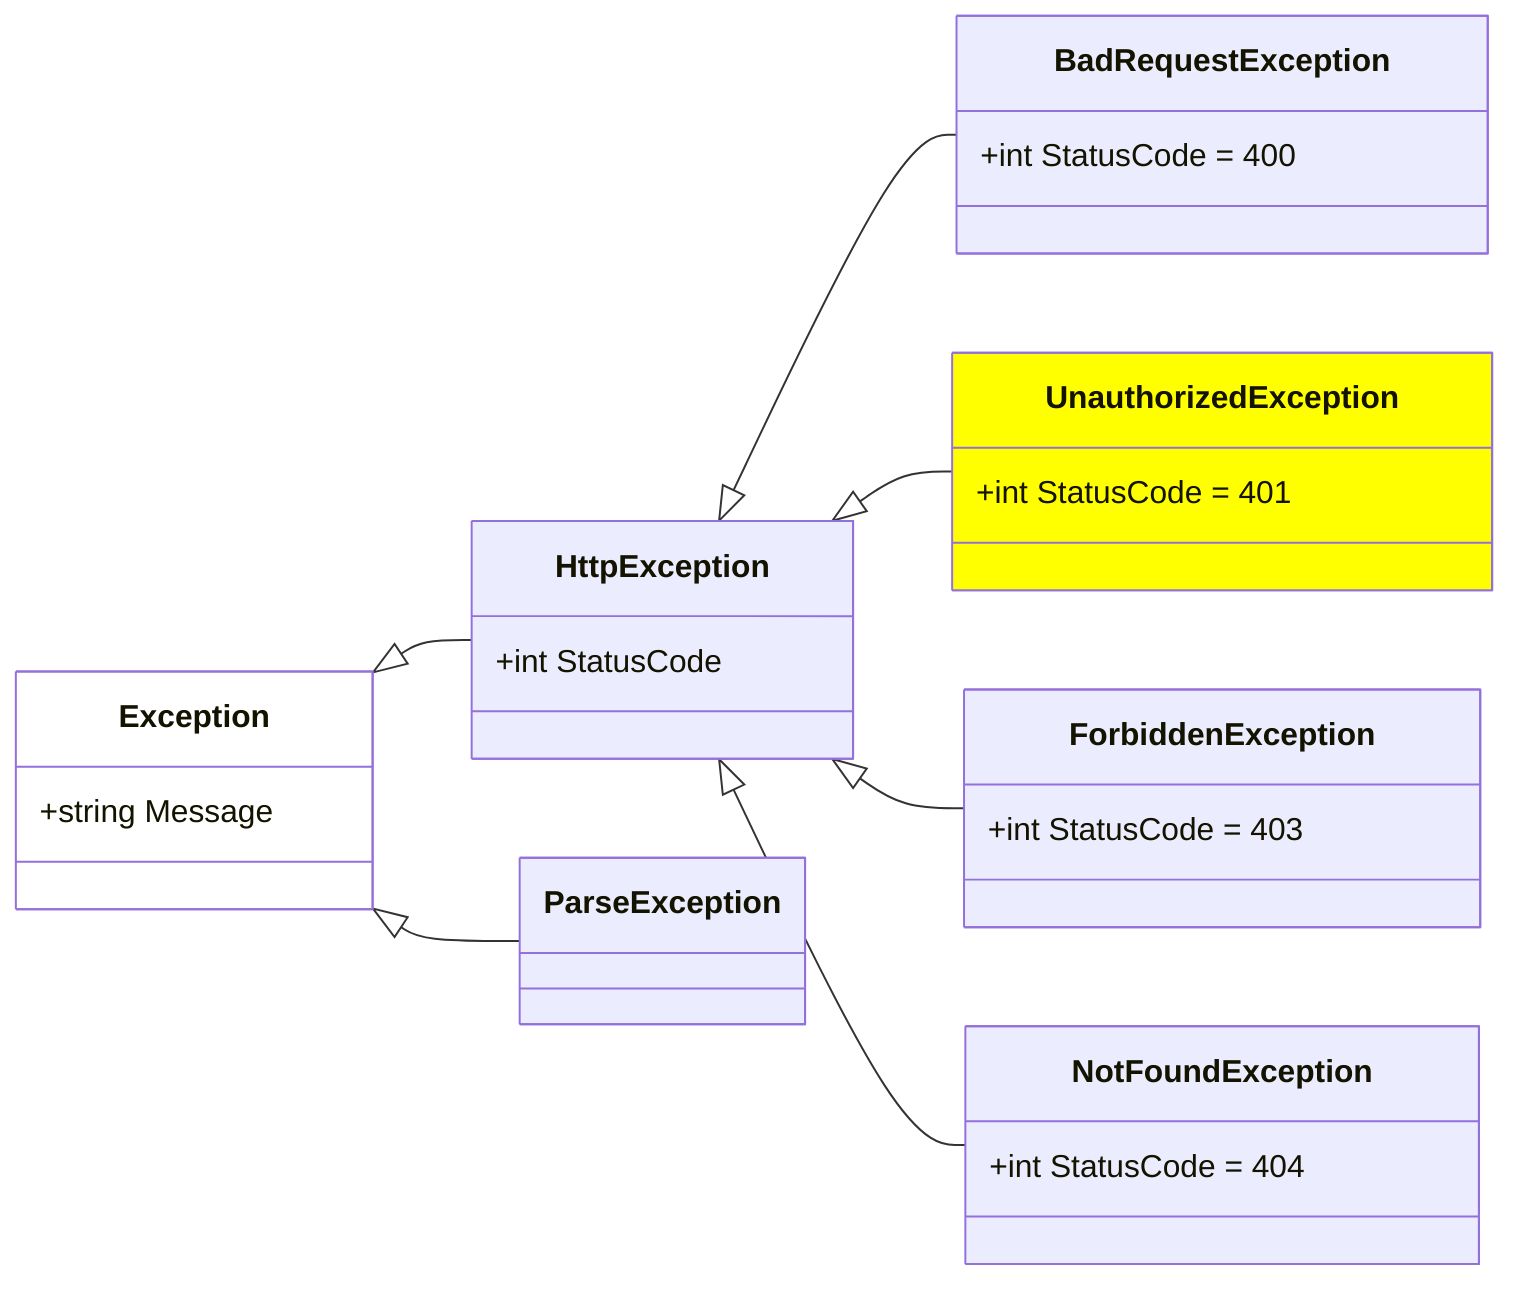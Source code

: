 classDiagram
    direction LR
    
    class Exception {
        +string Message
    }
    class HttpException {
        +int StatusCode
    }
    class BadRequestException {
        +int StatusCode = 400
    }
    class UnauthorizedException {
        +int StatusCode = 401
    }
    class ForbiddenException {
        +int StatusCode = 403
    }
    class NotFoundException {
        +int StatusCode = 404
    }
    class ParseException {

    }

    Exception <|-- HttpException
    Exception <|-- ParseException
    HttpException <|-- BadRequestException
    HttpException <|-- UnauthorizedException
    HttpException <|-- ForbiddenException
    HttpException <|-- NotFoundException

    style Exception fill:white
    style UnauthorizedException fill:yellow
